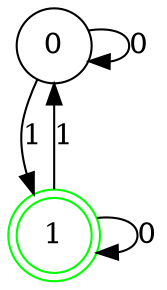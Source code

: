 digraph {
	node [color=black shape=circle]
	0
	node [color=green shape=doublecircle]
	1
	0 -> 0 [label=0]
	0 -> 1 [label=1]
	1 -> 1 [label=0]
	1 -> 0 [label=1]
}
